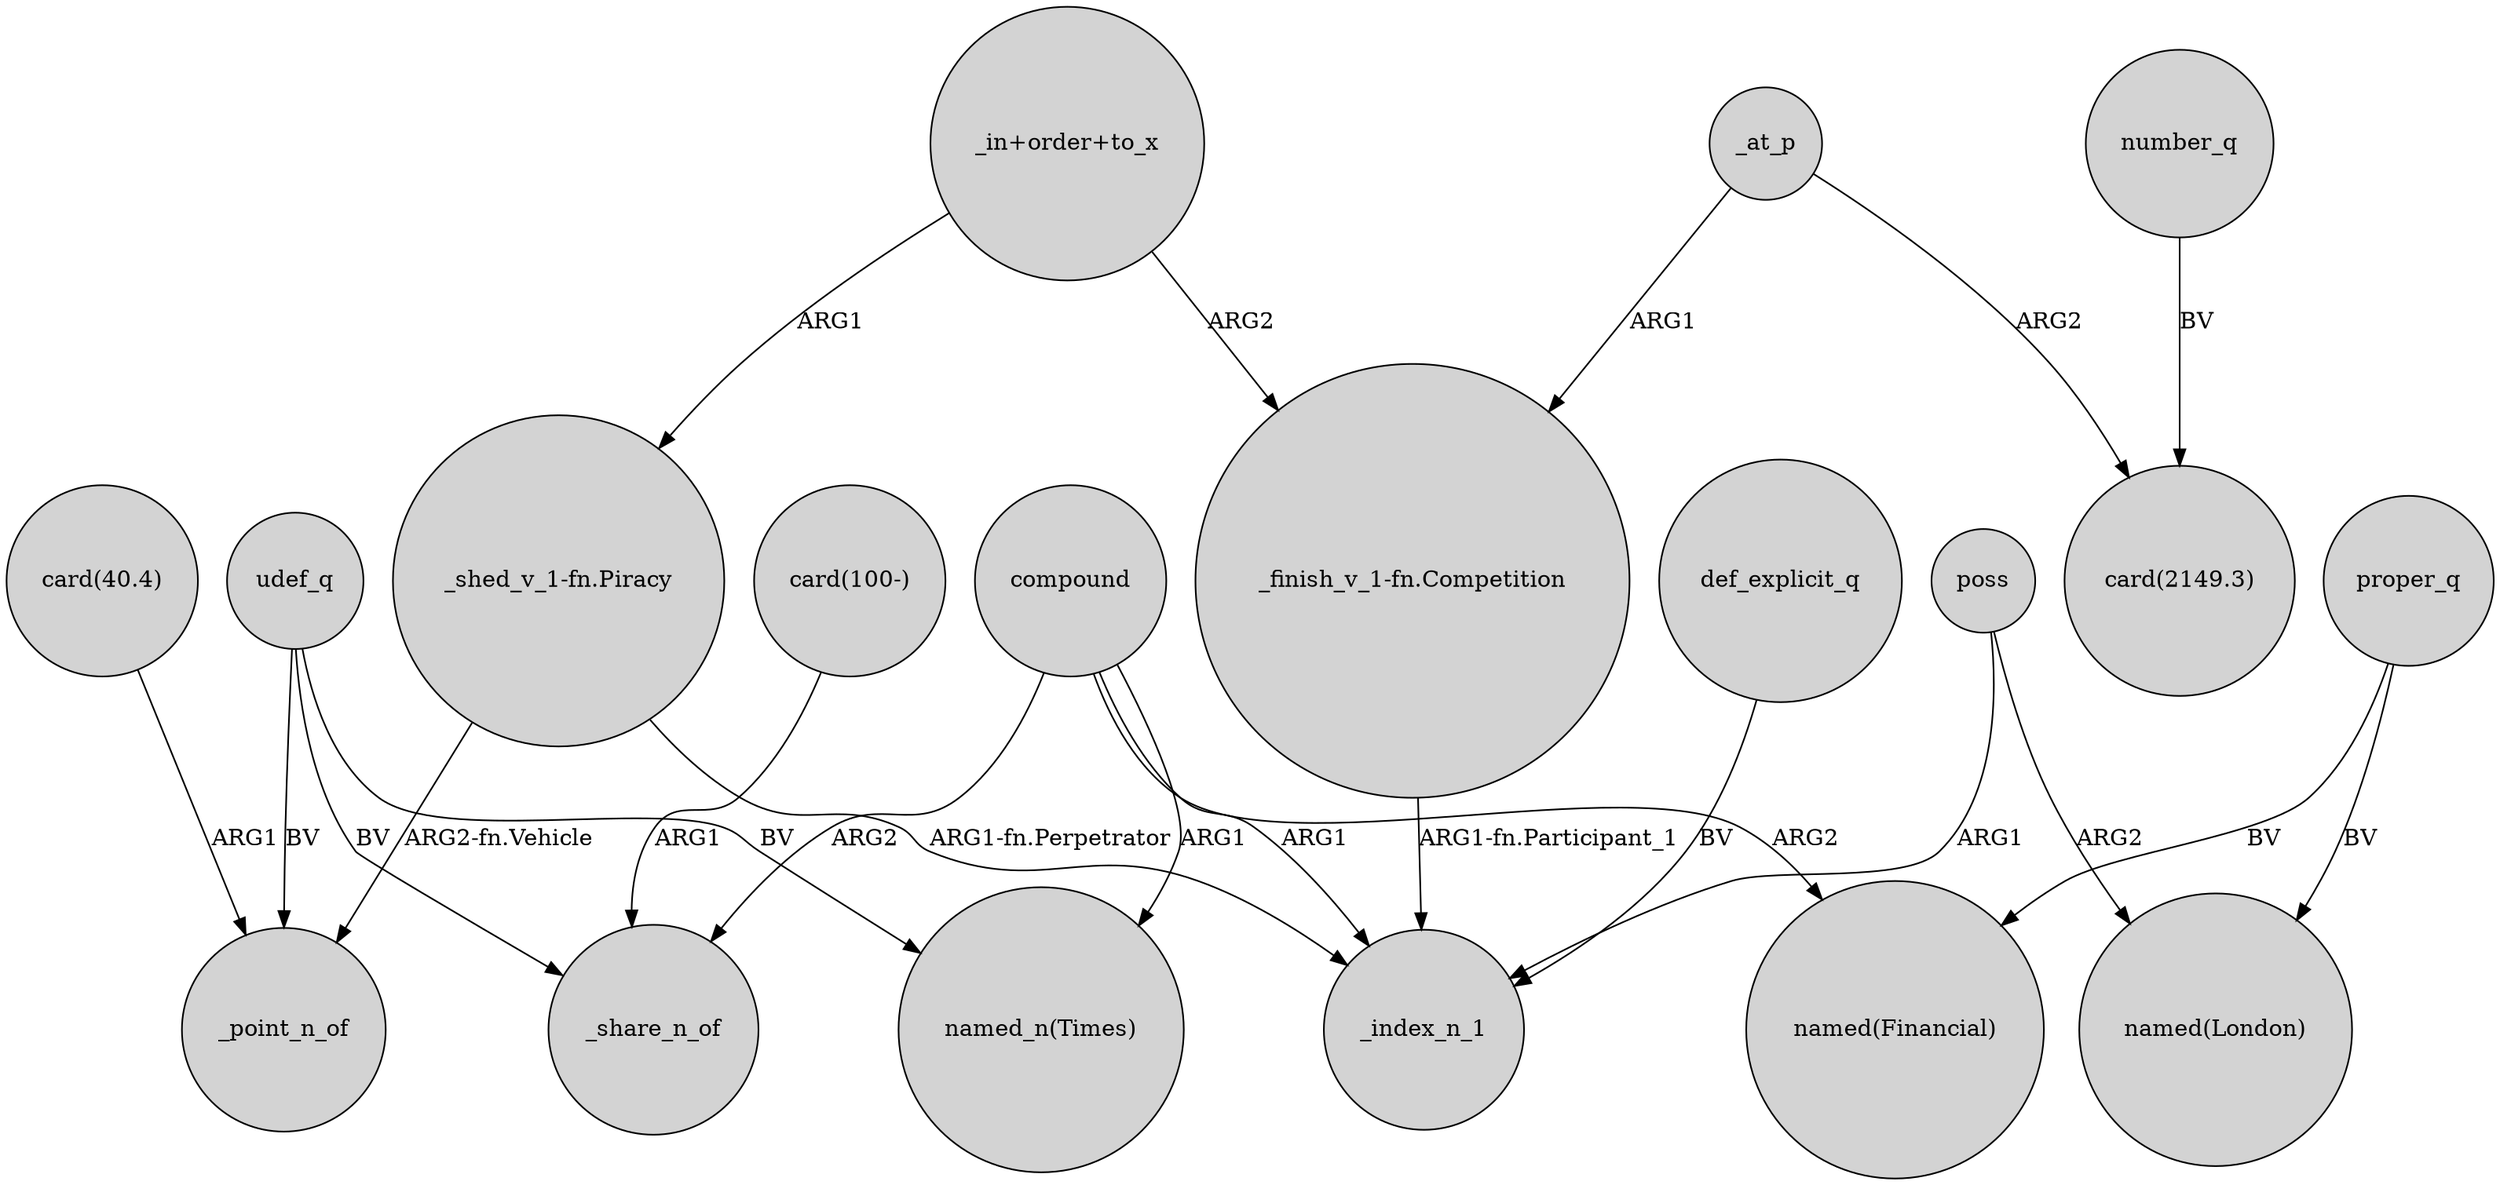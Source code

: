 digraph {
	node [shape=circle style=filled]
	compound -> "named_n(Times)" [label=ARG1]
	def_explicit_q -> _index_n_1 [label=BV]
	_at_p -> "card(2149.3)" [label=ARG2]
	poss -> _index_n_1 [label=ARG1]
	number_q -> "card(2149.3)" [label=BV]
	"card(40.4)" -> _point_n_of [label=ARG1]
	"card(100-)" -> _share_n_of [label=ARG1]
	"_in+order+to_x" -> "_shed_v_1-fn.Piracy" [label=ARG1]
	compound -> "named(Financial)" [label=ARG2]
	"_finish_v_1-fn.Competition" -> _index_n_1 [label="ARG1-fn.Participant_1"]
	poss -> "named(London)" [label=ARG2]
	_at_p -> "_finish_v_1-fn.Competition" [label=ARG1]
	udef_q -> _share_n_of [label=BV]
	udef_q -> "named_n(Times)" [label=BV]
	proper_q -> "named(Financial)" [label=BV]
	"_shed_v_1-fn.Piracy" -> _point_n_of [label="ARG2-fn.Vehicle"]
	compound -> _share_n_of [label=ARG2]
	compound -> _index_n_1 [label=ARG1]
	"_in+order+to_x" -> "_finish_v_1-fn.Competition" [label=ARG2]
	proper_q -> "named(London)" [label=BV]
	udef_q -> _point_n_of [label=BV]
	"_shed_v_1-fn.Piracy" -> _index_n_1 [label="ARG1-fn.Perpetrator"]
}
